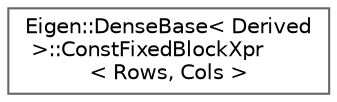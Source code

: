 digraph "类继承关系图"
{
 // LATEX_PDF_SIZE
  bgcolor="transparent";
  edge [fontname=Helvetica,fontsize=10,labelfontname=Helvetica,labelfontsize=10];
  node [fontname=Helvetica,fontsize=10,shape=box,height=0.2,width=0.4];
  rankdir="LR";
  Node0 [id="Node000000",label="Eigen::DenseBase\< Derived\l \>::ConstFixedBlockXpr\l\< Rows, Cols \>",height=0.2,width=0.4,color="grey40", fillcolor="white", style="filled",URL="$struct_eigen_1_1_dense_base_1_1_const_fixed_block_xpr.html",tooltip=" "];
}
